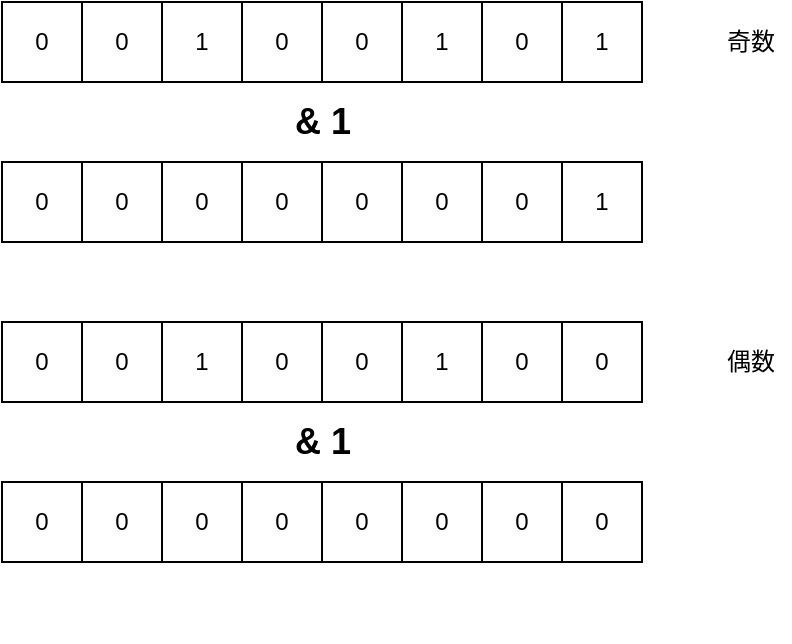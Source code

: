 <mxfile version="13.6.2" type="device" pages="4"><diagram id="SSHp6arsmqvuDWzykwaY" name="0"><mxGraphModel dx="1038" dy="616" grid="1" gridSize="10" guides="1" tooltips="1" connect="1" arrows="1" fold="1" page="1" pageScale="1" pageWidth="827" pageHeight="1169" math="0" shadow="0"><root><mxCell id="0ZJdHyAOAvfrHVGoUurZ-0"/><mxCell id="0ZJdHyAOAvfrHVGoUurZ-1" parent="0ZJdHyAOAvfrHVGoUurZ-0"/><mxCell id="0ZJdHyAOAvfrHVGoUurZ-2" value="0" style="rounded=0;whiteSpace=wrap;html=1;" vertex="1" parent="0ZJdHyAOAvfrHVGoUurZ-1"><mxGeometry x="40" y="40" width="40" height="40" as="geometry"/></mxCell><mxCell id="0ZJdHyAOAvfrHVGoUurZ-3" value="0" style="rounded=0;whiteSpace=wrap;html=1;" vertex="1" parent="0ZJdHyAOAvfrHVGoUurZ-1"><mxGeometry x="80" y="40" width="40" height="40" as="geometry"/></mxCell><mxCell id="0ZJdHyAOAvfrHVGoUurZ-4" value="1" style="rounded=0;whiteSpace=wrap;html=1;" vertex="1" parent="0ZJdHyAOAvfrHVGoUurZ-1"><mxGeometry x="120" y="40" width="40" height="40" as="geometry"/></mxCell><mxCell id="0ZJdHyAOAvfrHVGoUurZ-5" value="0" style="rounded=0;whiteSpace=wrap;html=1;" vertex="1" parent="0ZJdHyAOAvfrHVGoUurZ-1"><mxGeometry x="160" y="40" width="40" height="40" as="geometry"/></mxCell><mxCell id="0ZJdHyAOAvfrHVGoUurZ-6" value="0" style="rounded=0;whiteSpace=wrap;html=1;" vertex="1" parent="0ZJdHyAOAvfrHVGoUurZ-1"><mxGeometry x="200" y="40" width="40" height="40" as="geometry"/></mxCell><mxCell id="0ZJdHyAOAvfrHVGoUurZ-7" value="1" style="rounded=0;whiteSpace=wrap;html=1;" vertex="1" parent="0ZJdHyAOAvfrHVGoUurZ-1"><mxGeometry x="240" y="40" width="40" height="40" as="geometry"/></mxCell><mxCell id="0ZJdHyAOAvfrHVGoUurZ-8" value="0" style="rounded=0;whiteSpace=wrap;html=1;" vertex="1" parent="0ZJdHyAOAvfrHVGoUurZ-1"><mxGeometry x="280" y="40" width="40" height="40" as="geometry"/></mxCell><mxCell id="0ZJdHyAOAvfrHVGoUurZ-9" value="1" style="rounded=0;whiteSpace=wrap;html=1;" vertex="1" parent="0ZJdHyAOAvfrHVGoUurZ-1"><mxGeometry x="320" y="40" width="40" height="40" as="geometry"/></mxCell><mxCell id="0ZJdHyAOAvfrHVGoUurZ-10" value="奇数" style="text;html=1;align=center;verticalAlign=middle;resizable=0;points=[];autosize=1;" vertex="1" parent="0ZJdHyAOAvfrHVGoUurZ-1"><mxGeometry x="394" y="50" width="40" height="20" as="geometry"/></mxCell><mxCell id="0ZJdHyAOAvfrHVGoUurZ-11" value="0" style="rounded=0;whiteSpace=wrap;html=1;" vertex="1" parent="0ZJdHyAOAvfrHVGoUurZ-1"><mxGeometry x="40" y="200" width="40" height="40" as="geometry"/></mxCell><mxCell id="0ZJdHyAOAvfrHVGoUurZ-12" value="0" style="rounded=0;whiteSpace=wrap;html=1;" vertex="1" parent="0ZJdHyAOAvfrHVGoUurZ-1"><mxGeometry x="80" y="200" width="40" height="40" as="geometry"/></mxCell><mxCell id="0ZJdHyAOAvfrHVGoUurZ-13" value="1" style="rounded=0;whiteSpace=wrap;html=1;" vertex="1" parent="0ZJdHyAOAvfrHVGoUurZ-1"><mxGeometry x="120" y="200" width="40" height="40" as="geometry"/></mxCell><mxCell id="0ZJdHyAOAvfrHVGoUurZ-14" value="0" style="rounded=0;whiteSpace=wrap;html=1;" vertex="1" parent="0ZJdHyAOAvfrHVGoUurZ-1"><mxGeometry x="160" y="200" width="40" height="40" as="geometry"/></mxCell><mxCell id="0ZJdHyAOAvfrHVGoUurZ-15" value="0" style="rounded=0;whiteSpace=wrap;html=1;" vertex="1" parent="0ZJdHyAOAvfrHVGoUurZ-1"><mxGeometry x="200" y="200" width="40" height="40" as="geometry"/></mxCell><mxCell id="0ZJdHyAOAvfrHVGoUurZ-16" value="1" style="rounded=0;whiteSpace=wrap;html=1;" vertex="1" parent="0ZJdHyAOAvfrHVGoUurZ-1"><mxGeometry x="240" y="200" width="40" height="40" as="geometry"/></mxCell><mxCell id="0ZJdHyAOAvfrHVGoUurZ-17" value="0" style="rounded=0;whiteSpace=wrap;html=1;" vertex="1" parent="0ZJdHyAOAvfrHVGoUurZ-1"><mxGeometry x="280" y="200" width="40" height="40" as="geometry"/></mxCell><mxCell id="0ZJdHyAOAvfrHVGoUurZ-18" value="0" style="rounded=0;whiteSpace=wrap;html=1;" vertex="1" parent="0ZJdHyAOAvfrHVGoUurZ-1"><mxGeometry x="320" y="200" width="40" height="40" as="geometry"/></mxCell><mxCell id="0ZJdHyAOAvfrHVGoUurZ-19" value="偶数" style="text;html=1;align=center;verticalAlign=middle;resizable=0;points=[];autosize=1;" vertex="1" parent="0ZJdHyAOAvfrHVGoUurZ-1"><mxGeometry x="394" y="210" width="40" height="20" as="geometry"/></mxCell><mxCell id="4jLeF8BnXqBlWlgDhWj1-0" value="&lt;b&gt;&lt;font style=&quot;font-size: 18px&quot;&gt;&amp;amp; 1&lt;/font&gt;&lt;/b&gt;" style="text;html=1;align=center;verticalAlign=middle;resizable=0;points=[];autosize=1;" vertex="1" parent="0ZJdHyAOAvfrHVGoUurZ-1"><mxGeometry x="180" y="90" width="40" height="20" as="geometry"/></mxCell><mxCell id="4jLeF8BnXqBlWlgDhWj1-1" value="0" style="rounded=0;whiteSpace=wrap;html=1;" vertex="1" parent="0ZJdHyAOAvfrHVGoUurZ-1"><mxGeometry x="40" y="120" width="40" height="40" as="geometry"/></mxCell><mxCell id="4jLeF8BnXqBlWlgDhWj1-2" value="0" style="rounded=0;whiteSpace=wrap;html=1;" vertex="1" parent="0ZJdHyAOAvfrHVGoUurZ-1"><mxGeometry x="80" y="120" width="40" height="40" as="geometry"/></mxCell><mxCell id="4jLeF8BnXqBlWlgDhWj1-3" value="0" style="rounded=0;whiteSpace=wrap;html=1;" vertex="1" parent="0ZJdHyAOAvfrHVGoUurZ-1"><mxGeometry x="120" y="120" width="40" height="40" as="geometry"/></mxCell><mxCell id="4jLeF8BnXqBlWlgDhWj1-4" value="0" style="rounded=0;whiteSpace=wrap;html=1;" vertex="1" parent="0ZJdHyAOAvfrHVGoUurZ-1"><mxGeometry x="160" y="120" width="40" height="40" as="geometry"/></mxCell><mxCell id="4jLeF8BnXqBlWlgDhWj1-5" value="0" style="rounded=0;whiteSpace=wrap;html=1;" vertex="1" parent="0ZJdHyAOAvfrHVGoUurZ-1"><mxGeometry x="200" y="120" width="40" height="40" as="geometry"/></mxCell><mxCell id="4jLeF8BnXqBlWlgDhWj1-6" value="0" style="rounded=0;whiteSpace=wrap;html=1;" vertex="1" parent="0ZJdHyAOAvfrHVGoUurZ-1"><mxGeometry x="240" y="120" width="40" height="40" as="geometry"/></mxCell><mxCell id="4jLeF8BnXqBlWlgDhWj1-7" value="0" style="rounded=0;whiteSpace=wrap;html=1;" vertex="1" parent="0ZJdHyAOAvfrHVGoUurZ-1"><mxGeometry x="280" y="120" width="40" height="40" as="geometry"/></mxCell><mxCell id="4jLeF8BnXqBlWlgDhWj1-8" value="1" style="rounded=0;whiteSpace=wrap;html=1;" vertex="1" parent="0ZJdHyAOAvfrHVGoUurZ-1"><mxGeometry x="320" y="120" width="40" height="40" as="geometry"/></mxCell><mxCell id="4jLeF8BnXqBlWlgDhWj1-9" value="&lt;b&gt;&lt;font style=&quot;font-size: 18px&quot;&gt;&amp;amp; 1&lt;/font&gt;&lt;/b&gt;" style="text;html=1;align=center;verticalAlign=middle;resizable=0;points=[];autosize=1;" vertex="1" parent="0ZJdHyAOAvfrHVGoUurZ-1"><mxGeometry x="180" y="250" width="40" height="20" as="geometry"/></mxCell><mxCell id="4jLeF8BnXqBlWlgDhWj1-10" value="0" style="rounded=0;whiteSpace=wrap;html=1;" vertex="1" parent="0ZJdHyAOAvfrHVGoUurZ-1"><mxGeometry x="40" y="280" width="40" height="40" as="geometry"/></mxCell><mxCell id="4jLeF8BnXqBlWlgDhWj1-11" value="0" style="rounded=0;whiteSpace=wrap;html=1;" vertex="1" parent="0ZJdHyAOAvfrHVGoUurZ-1"><mxGeometry x="80" y="280" width="40" height="40" as="geometry"/></mxCell><mxCell id="4jLeF8BnXqBlWlgDhWj1-12" value="0" style="rounded=0;whiteSpace=wrap;html=1;" vertex="1" parent="0ZJdHyAOAvfrHVGoUurZ-1"><mxGeometry x="120" y="280" width="40" height="40" as="geometry"/></mxCell><mxCell id="4jLeF8BnXqBlWlgDhWj1-13" value="0" style="rounded=0;whiteSpace=wrap;html=1;" vertex="1" parent="0ZJdHyAOAvfrHVGoUurZ-1"><mxGeometry x="160" y="280" width="40" height="40" as="geometry"/></mxCell><mxCell id="4jLeF8BnXqBlWlgDhWj1-14" value="0" style="rounded=0;whiteSpace=wrap;html=1;" vertex="1" parent="0ZJdHyAOAvfrHVGoUurZ-1"><mxGeometry x="200" y="280" width="40" height="40" as="geometry"/></mxCell><mxCell id="4jLeF8BnXqBlWlgDhWj1-15" value="0" style="rounded=0;whiteSpace=wrap;html=1;" vertex="1" parent="0ZJdHyAOAvfrHVGoUurZ-1"><mxGeometry x="240" y="280" width="40" height="40" as="geometry"/></mxCell><mxCell id="4jLeF8BnXqBlWlgDhWj1-16" value="0" style="rounded=0;whiteSpace=wrap;html=1;" vertex="1" parent="0ZJdHyAOAvfrHVGoUurZ-1"><mxGeometry x="280" y="280" width="40" height="40" as="geometry"/></mxCell><mxCell id="4jLeF8BnXqBlWlgDhWj1-17" value="0" style="rounded=0;whiteSpace=wrap;html=1;" vertex="1" parent="0ZJdHyAOAvfrHVGoUurZ-1"><mxGeometry x="320" y="280" width="40" height="40" as="geometry"/></mxCell><mxCell id="4jLeF8BnXqBlWlgDhWj1-18" value="&amp;nbsp; &amp;nbsp;&amp;nbsp;" style="text;html=1;align=center;verticalAlign=middle;resizable=0;points=[];autosize=1;" vertex="1" parent="0ZJdHyAOAvfrHVGoUurZ-1"><mxGeometry x="40" y="340" width="30" height="20" as="geometry"/></mxCell></root></mxGraphModel></diagram><diagram id="PQ7YjYonznwxA41DTo-J" name="一"><mxGraphModel dx="1038" dy="616" grid="1" gridSize="10" guides="1" tooltips="1" connect="1" arrows="1" fold="1" page="1" pageScale="1" pageWidth="827" pageHeight="1169" math="0" shadow="0"><root><mxCell id="7cbPFeGIEmOWA4E0cO8X-0"/><mxCell id="7cbPFeGIEmOWA4E0cO8X-1" parent="7cbPFeGIEmOWA4E0cO8X-0"/><mxCell id="_FUZi3GtZ2f9zJ3TC_kp-0" value="0" style="rounded=0;whiteSpace=wrap;html=1;" vertex="1" parent="7cbPFeGIEmOWA4E0cO8X-1"><mxGeometry x="40" y="40" width="40" height="40" as="geometry"/></mxCell><mxCell id="_FUZi3GtZ2f9zJ3TC_kp-1" value="0" style="rounded=0;whiteSpace=wrap;html=1;" vertex="1" parent="7cbPFeGIEmOWA4E0cO8X-1"><mxGeometry x="80" y="40" width="40" height="40" as="geometry"/></mxCell><mxCell id="_FUZi3GtZ2f9zJ3TC_kp-2" value="1" style="rounded=0;whiteSpace=wrap;html=1;" vertex="1" parent="7cbPFeGIEmOWA4E0cO8X-1"><mxGeometry x="120" y="40" width="40" height="40" as="geometry"/></mxCell><mxCell id="_FUZi3GtZ2f9zJ3TC_kp-3" value="0" style="rounded=0;whiteSpace=wrap;html=1;" vertex="1" parent="7cbPFeGIEmOWA4E0cO8X-1"><mxGeometry x="160" y="40" width="40" height="40" as="geometry"/></mxCell><mxCell id="_FUZi3GtZ2f9zJ3TC_kp-4" value="0" style="rounded=0;whiteSpace=wrap;html=1;" vertex="1" parent="7cbPFeGIEmOWA4E0cO8X-1"><mxGeometry x="200" y="40" width="40" height="40" as="geometry"/></mxCell><mxCell id="_FUZi3GtZ2f9zJ3TC_kp-5" value="1" style="rounded=0;whiteSpace=wrap;html=1;" vertex="1" parent="7cbPFeGIEmOWA4E0cO8X-1"><mxGeometry x="240" y="40" width="40" height="40" as="geometry"/></mxCell><mxCell id="_FUZi3GtZ2f9zJ3TC_kp-6" value="0" style="rounded=0;whiteSpace=wrap;html=1;" vertex="1" parent="7cbPFeGIEmOWA4E0cO8X-1"><mxGeometry x="280" y="40" width="40" height="40" as="geometry"/></mxCell><mxCell id="_FUZi3GtZ2f9zJ3TC_kp-7" value="1" style="rounded=0;whiteSpace=wrap;html=1;" vertex="1" parent="7cbPFeGIEmOWA4E0cO8X-1"><mxGeometry x="320" y="40" width="40" height="40" as="geometry"/></mxCell><mxCell id="_FUZi3GtZ2f9zJ3TC_kp-8" value="X = 37" style="text;html=1;align=center;verticalAlign=middle;resizable=0;points=[];autosize=1;" vertex="1" parent="7cbPFeGIEmOWA4E0cO8X-1"><mxGeometry x="389" y="50" width="50" height="20" as="geometry"/></mxCell><mxCell id="_FUZi3GtZ2f9zJ3TC_kp-9" value="&lt;b&gt;&lt;font style=&quot;font-size: 18px&quot;&gt;&amp;lt;&amp;lt; 1&lt;/font&gt;&lt;/b&gt;" style="text;html=1;align=center;verticalAlign=middle;resizable=0;points=[];autosize=1;" vertex="1" parent="7cbPFeGIEmOWA4E0cO8X-1"><mxGeometry x="175" y="90" width="50" height="20" as="geometry"/></mxCell><mxCell id="_FUZi3GtZ2f9zJ3TC_kp-11" value="0" style="rounded=0;whiteSpace=wrap;html=1;" vertex="1" parent="7cbPFeGIEmOWA4E0cO8X-1"><mxGeometry x="40" y="120" width="40" height="40" as="geometry"/></mxCell><mxCell id="_FUZi3GtZ2f9zJ3TC_kp-12" value="1" style="rounded=0;whiteSpace=wrap;html=1;" vertex="1" parent="7cbPFeGIEmOWA4E0cO8X-1"><mxGeometry x="80" y="120" width="40" height="40" as="geometry"/></mxCell><mxCell id="_FUZi3GtZ2f9zJ3TC_kp-13" value="0" style="rounded=0;whiteSpace=wrap;html=1;" vertex="1" parent="7cbPFeGIEmOWA4E0cO8X-1"><mxGeometry x="120" y="120" width="40" height="40" as="geometry"/></mxCell><mxCell id="_FUZi3GtZ2f9zJ3TC_kp-14" value="0" style="rounded=0;whiteSpace=wrap;html=1;" vertex="1" parent="7cbPFeGIEmOWA4E0cO8X-1"><mxGeometry x="160" y="120" width="40" height="40" as="geometry"/></mxCell><mxCell id="_FUZi3GtZ2f9zJ3TC_kp-15" value="1" style="rounded=0;whiteSpace=wrap;html=1;" vertex="1" parent="7cbPFeGIEmOWA4E0cO8X-1"><mxGeometry x="200" y="120" width="40" height="40" as="geometry"/></mxCell><mxCell id="_FUZi3GtZ2f9zJ3TC_kp-16" value="0" style="rounded=0;whiteSpace=wrap;html=1;" vertex="1" parent="7cbPFeGIEmOWA4E0cO8X-1"><mxGeometry x="240" y="120" width="40" height="40" as="geometry"/></mxCell><mxCell id="_FUZi3GtZ2f9zJ3TC_kp-17" value="1" style="rounded=0;whiteSpace=wrap;html=1;" vertex="1" parent="7cbPFeGIEmOWA4E0cO8X-1"><mxGeometry x="280" y="120" width="40" height="40" as="geometry"/></mxCell><mxCell id="_FUZi3GtZ2f9zJ3TC_kp-18" value="0" style="rounded=0;whiteSpace=wrap;html=1;" vertex="1" parent="7cbPFeGIEmOWA4E0cO8X-1"><mxGeometry x="320" y="120" width="40" height="40" as="geometry"/></mxCell><mxCell id="_FUZi3GtZ2f9zJ3TC_kp-19" value="74 = 2*X" style="text;html=1;align=center;verticalAlign=middle;resizable=0;points=[];autosize=1;" vertex="1" parent="7cbPFeGIEmOWA4E0cO8X-1"><mxGeometry x="384" y="130" width="60" height="20" as="geometry"/></mxCell><mxCell id="_FUZi3GtZ2f9zJ3TC_kp-20" value="&lt;font style=&quot;font-size: 18px&quot;&gt;&lt;b&gt;| 1&lt;/b&gt; (与1或)&lt;/font&gt;" style="text;html=1;align=center;verticalAlign=middle;resizable=0;points=[];autosize=1;" vertex="1" parent="7cbPFeGIEmOWA4E0cO8X-1"><mxGeometry x="150" y="170" width="100" height="20" as="geometry"/></mxCell><mxCell id="3GX5ildULKkd_v1FXQNi-0" value="0" style="rounded=0;whiteSpace=wrap;html=1;" vertex="1" parent="7cbPFeGIEmOWA4E0cO8X-1"><mxGeometry x="40" y="200" width="40" height="40" as="geometry"/></mxCell><mxCell id="3GX5ildULKkd_v1FXQNi-1" value="1" style="rounded=0;whiteSpace=wrap;html=1;" vertex="1" parent="7cbPFeGIEmOWA4E0cO8X-1"><mxGeometry x="80" y="200" width="40" height="40" as="geometry"/></mxCell><mxCell id="3GX5ildULKkd_v1FXQNi-2" value="0" style="rounded=0;whiteSpace=wrap;html=1;" vertex="1" parent="7cbPFeGIEmOWA4E0cO8X-1"><mxGeometry x="120" y="200" width="40" height="40" as="geometry"/></mxCell><mxCell id="3GX5ildULKkd_v1FXQNi-3" value="0" style="rounded=0;whiteSpace=wrap;html=1;" vertex="1" parent="7cbPFeGIEmOWA4E0cO8X-1"><mxGeometry x="160" y="200" width="40" height="40" as="geometry"/></mxCell><mxCell id="3GX5ildULKkd_v1FXQNi-4" value="1" style="rounded=0;whiteSpace=wrap;html=1;" vertex="1" parent="7cbPFeGIEmOWA4E0cO8X-1"><mxGeometry x="200" y="200" width="40" height="40" as="geometry"/></mxCell><mxCell id="3GX5ildULKkd_v1FXQNi-5" value="0" style="rounded=0;whiteSpace=wrap;html=1;" vertex="1" parent="7cbPFeGIEmOWA4E0cO8X-1"><mxGeometry x="240" y="200" width="40" height="40" as="geometry"/></mxCell><mxCell id="3GX5ildULKkd_v1FXQNi-6" value="1" style="rounded=0;whiteSpace=wrap;html=1;" vertex="1" parent="7cbPFeGIEmOWA4E0cO8X-1"><mxGeometry x="280" y="200" width="40" height="40" as="geometry"/></mxCell><mxCell id="3GX5ildULKkd_v1FXQNi-7" value="1" style="rounded=0;whiteSpace=wrap;html=1;" vertex="1" parent="7cbPFeGIEmOWA4E0cO8X-1"><mxGeometry x="320" y="200" width="40" height="40" as="geometry"/></mxCell><mxCell id="3GX5ildULKkd_v1FXQNi-8" value="75 = 2*X + 1" style="text;html=1;align=center;verticalAlign=middle;resizable=0;points=[];autosize=1;" vertex="1" parent="7cbPFeGIEmOWA4E0cO8X-1"><mxGeometry x="384" y="210" width="80" height="20" as="geometry"/></mxCell><mxCell id="UZ0ITuhJS3467YKTlZoQ-0" value="&amp;nbsp; &amp;nbsp;&amp;nbsp;" style="text;html=1;align=center;verticalAlign=middle;resizable=0;points=[];autosize=1;" vertex="1" parent="7cbPFeGIEmOWA4E0cO8X-1"><mxGeometry x="45" y="260" width="30" height="20" as="geometry"/></mxCell></root></mxGraphModel></diagram><diagram id="Fcl3xqiXAoX5IHGbj1t_" name="二"><mxGraphModel dx="1038" dy="616" grid="1" gridSize="10" guides="1" tooltips="1" connect="1" arrows="1" fold="1" page="1" pageScale="1" pageWidth="827" pageHeight="1169" math="0" shadow="0"><root><mxCell id="0"/><mxCell id="1" parent="0"/><mxCell id="YYxS4Q1MSnSVuinXUsB0-1" value="1" style="rounded=0;whiteSpace=wrap;html=1;" vertex="1" parent="1"><mxGeometry x="40" y="40" width="40" height="40" as="geometry"/></mxCell><mxCell id="YYxS4Q1MSnSVuinXUsB0-2" value="0" style="rounded=0;whiteSpace=wrap;html=1;" vertex="1" parent="1"><mxGeometry x="80" y="40" width="40" height="40" as="geometry"/></mxCell><mxCell id="YYxS4Q1MSnSVuinXUsB0-3" value="1" style="rounded=0;whiteSpace=wrap;html=1;" vertex="1" parent="1"><mxGeometry x="120" y="40" width="40" height="40" as="geometry"/></mxCell><mxCell id="YYxS4Q1MSnSVuinXUsB0-4" value="0" style="rounded=0;whiteSpace=wrap;html=1;" vertex="1" parent="1"><mxGeometry x="160" y="40" width="40" height="40" as="geometry"/></mxCell><mxCell id="YYxS4Q1MSnSVuinXUsB0-5" value="0" style="rounded=0;whiteSpace=wrap;html=1;" vertex="1" parent="1"><mxGeometry x="200" y="40" width="40" height="40" as="geometry"/></mxCell><mxCell id="YYxS4Q1MSnSVuinXUsB0-6" value="1" style="rounded=0;whiteSpace=wrap;html=1;" vertex="1" parent="1"><mxGeometry x="240" y="40" width="40" height="40" as="geometry"/></mxCell><mxCell id="YYxS4Q1MSnSVuinXUsB0-7" value="0" style="rounded=0;whiteSpace=wrap;html=1;" vertex="1" parent="1"><mxGeometry x="280" y="40" width="40" height="40" as="geometry"/></mxCell><mxCell id="YYxS4Q1MSnSVuinXUsB0-8" value="0" style="rounded=0;whiteSpace=wrap;html=1;" vertex="1" parent="1"><mxGeometry x="320" y="40" width="40" height="40" as="geometry"/></mxCell><mxCell id="YYxS4Q1MSnSVuinXUsB0-9" value="1" style="rounded=0;whiteSpace=wrap;html=1;" vertex="1" parent="1"><mxGeometry x="40" y="120" width="40" height="40" as="geometry"/></mxCell><mxCell id="YYxS4Q1MSnSVuinXUsB0-10" value="0" style="rounded=0;whiteSpace=wrap;html=1;" vertex="1" parent="1"><mxGeometry x="80" y="120" width="40" height="40" as="geometry"/></mxCell><mxCell id="YYxS4Q1MSnSVuinXUsB0-11" value="1" style="rounded=0;whiteSpace=wrap;html=1;" vertex="1" parent="1"><mxGeometry x="120" y="120" width="40" height="40" as="geometry"/></mxCell><mxCell id="YYxS4Q1MSnSVuinXUsB0-12" value="0" style="rounded=0;whiteSpace=wrap;html=1;" vertex="1" parent="1"><mxGeometry x="160" y="120" width="40" height="40" as="geometry"/></mxCell><mxCell id="YYxS4Q1MSnSVuinXUsB0-13" value="0" style="rounded=0;whiteSpace=wrap;html=1;" vertex="1" parent="1"><mxGeometry x="200" y="120" width="40" height="40" as="geometry"/></mxCell><mxCell id="YYxS4Q1MSnSVuinXUsB0-14" value="0" style="rounded=0;whiteSpace=wrap;html=1;" vertex="1" parent="1"><mxGeometry x="240" y="120" width="40" height="40" as="geometry"/></mxCell><mxCell id="YYxS4Q1MSnSVuinXUsB0-15" value="1" style="rounded=0;whiteSpace=wrap;html=1;" vertex="1" parent="1"><mxGeometry x="280" y="120" width="40" height="40" as="geometry"/></mxCell><mxCell id="YYxS4Q1MSnSVuinXUsB0-16" value="1" style="rounded=0;whiteSpace=wrap;html=1;" vertex="1" parent="1"><mxGeometry x="320" y="120" width="40" height="40" as="geometry"/></mxCell><mxCell id="YYxS4Q1MSnSVuinXUsB0-17" value="&lt;font style=&quot;font-size: 18px&quot;&gt;&amp;amp;&lt;/font&gt;" style="text;html=1;strokeColor=none;fillColor=none;align=center;verticalAlign=middle;whiteSpace=wrap;rounded=0;" vertex="1" parent="1"><mxGeometry x="180" y="90" width="40" height="20" as="geometry"/></mxCell><mxCell id="YYxS4Q1MSnSVuinXUsB0-20" value="" style="html=1;shadow=0;dashed=0;align=center;verticalAlign=middle;shape=mxgraph.arrows2.arrow;dy=0;dx=10;notch=10;rotation=90;" vertex="1" parent="1"><mxGeometry x="183.75" y="173.75" width="30" height="12.5" as="geometry"/></mxCell><mxCell id="YYxS4Q1MSnSVuinXUsB0-21" value="1" style="rounded=0;whiteSpace=wrap;html=1;" vertex="1" parent="1"><mxGeometry x="40" y="200" width="40" height="40" as="geometry"/></mxCell><mxCell id="YYxS4Q1MSnSVuinXUsB0-22" value="0" style="rounded=0;whiteSpace=wrap;html=1;" vertex="1" parent="1"><mxGeometry x="80" y="200" width="40" height="40" as="geometry"/></mxCell><mxCell id="YYxS4Q1MSnSVuinXUsB0-23" value="1" style="rounded=0;whiteSpace=wrap;html=1;" vertex="1" parent="1"><mxGeometry x="120" y="200" width="40" height="40" as="geometry"/></mxCell><mxCell id="YYxS4Q1MSnSVuinXUsB0-24" value="0" style="rounded=0;whiteSpace=wrap;html=1;" vertex="1" parent="1"><mxGeometry x="160" y="200" width="40" height="40" as="geometry"/></mxCell><mxCell id="YYxS4Q1MSnSVuinXUsB0-25" value="0" style="rounded=0;whiteSpace=wrap;html=1;" vertex="1" parent="1"><mxGeometry x="200" y="200" width="40" height="40" as="geometry"/></mxCell><mxCell id="YYxS4Q1MSnSVuinXUsB0-26" value="0" style="rounded=0;whiteSpace=wrap;html=1;" vertex="1" parent="1"><mxGeometry x="240" y="200" width="40" height="40" as="geometry"/></mxCell><mxCell id="YYxS4Q1MSnSVuinXUsB0-27" value="0" style="rounded=0;whiteSpace=wrap;html=1;" vertex="1" parent="1"><mxGeometry x="280" y="200" width="40" height="40" as="geometry"/></mxCell><mxCell id="YYxS4Q1MSnSVuinXUsB0-28" value="0" style="rounded=0;whiteSpace=wrap;html=1;" vertex="1" parent="1"><mxGeometry x="320" y="200" width="40" height="40" as="geometry"/></mxCell><mxCell id="YYxS4Q1MSnSVuinXUsB0-30" value="Data" style="text;html=1;align=center;verticalAlign=middle;resizable=0;points=[];autosize=1;" vertex="1" parent="1"><mxGeometry x="380" y="50" width="40" height="20" as="geometry"/></mxCell><mxCell id="YYxS4Q1MSnSVuinXUsB0-31" value="Data -1" style="text;html=1;align=center;verticalAlign=middle;resizable=0;points=[];autosize=1;" vertex="1" parent="1"><mxGeometry x="380" y="130" width="50" height="20" as="geometry"/></mxCell><mxCell id="YYxS4Q1MSnSVuinXUsB0-32" value="Data &amp;amp; (Data - 1)" style="text;html=1;align=center;verticalAlign=middle;resizable=0;points=[];autosize=1;" vertex="1" parent="1"><mxGeometry x="359" y="210" width="110" height="20" as="geometry"/></mxCell><mxCell id="YYxS4Q1MSnSVuinXUsB0-33" value="" style="rounded=0;whiteSpace=wrap;html=1;fillColor=none;" vertex="1" parent="1"><mxGeometry x="30" y="30" width="440" height="250" as="geometry"/></mxCell><mxCell id="YYxS4Q1MSnSVuinXUsB0-34" value="第一轮" style="text;html=1;align=center;verticalAlign=middle;resizable=0;points=[];autosize=1;" vertex="1" parent="1"><mxGeometry x="178.75" y="250" width="50" height="20" as="geometry"/></mxCell><mxCell id="YYxS4Q1MSnSVuinXUsB0-35" value="1" style="rounded=0;whiteSpace=wrap;html=1;" vertex="1" parent="1"><mxGeometry x="39" y="320" width="40" height="40" as="geometry"/></mxCell><mxCell id="YYxS4Q1MSnSVuinXUsB0-36" value="0" style="rounded=0;whiteSpace=wrap;html=1;" vertex="1" parent="1"><mxGeometry x="79" y="320" width="40" height="40" as="geometry"/></mxCell><mxCell id="YYxS4Q1MSnSVuinXUsB0-37" value="1" style="rounded=0;whiteSpace=wrap;html=1;" vertex="1" parent="1"><mxGeometry x="119" y="320" width="40" height="40" as="geometry"/></mxCell><mxCell id="YYxS4Q1MSnSVuinXUsB0-38" value="0" style="rounded=0;whiteSpace=wrap;html=1;" vertex="1" parent="1"><mxGeometry x="159" y="320" width="40" height="40" as="geometry"/></mxCell><mxCell id="YYxS4Q1MSnSVuinXUsB0-39" value="0" style="rounded=0;whiteSpace=wrap;html=1;" vertex="1" parent="1"><mxGeometry x="199" y="320" width="40" height="40" as="geometry"/></mxCell><mxCell id="YYxS4Q1MSnSVuinXUsB0-40" value="0" style="rounded=0;whiteSpace=wrap;html=1;" vertex="1" parent="1"><mxGeometry x="239" y="320" width="40" height="40" as="geometry"/></mxCell><mxCell id="YYxS4Q1MSnSVuinXUsB0-41" value="0" style="rounded=0;whiteSpace=wrap;html=1;" vertex="1" parent="1"><mxGeometry x="279" y="320" width="40" height="40" as="geometry"/></mxCell><mxCell id="YYxS4Q1MSnSVuinXUsB0-42" value="0" style="rounded=0;whiteSpace=wrap;html=1;" vertex="1" parent="1"><mxGeometry x="319" y="320" width="40" height="40" as="geometry"/></mxCell><mxCell id="YYxS4Q1MSnSVuinXUsB0-43" value="1" style="rounded=0;whiteSpace=wrap;html=1;" vertex="1" parent="1"><mxGeometry x="39" y="400" width="40" height="40" as="geometry"/></mxCell><mxCell id="YYxS4Q1MSnSVuinXUsB0-44" value="0" style="rounded=0;whiteSpace=wrap;html=1;" vertex="1" parent="1"><mxGeometry x="79" y="400" width="40" height="40" as="geometry"/></mxCell><mxCell id="YYxS4Q1MSnSVuinXUsB0-45" value="0" style="rounded=0;whiteSpace=wrap;html=1;" vertex="1" parent="1"><mxGeometry x="119" y="400" width="40" height="40" as="geometry"/></mxCell><mxCell id="YYxS4Q1MSnSVuinXUsB0-46" value="1" style="rounded=0;whiteSpace=wrap;html=1;" vertex="1" parent="1"><mxGeometry x="159" y="400" width="40" height="40" as="geometry"/></mxCell><mxCell id="YYxS4Q1MSnSVuinXUsB0-47" value="1" style="rounded=0;whiteSpace=wrap;html=1;" vertex="1" parent="1"><mxGeometry x="199" y="400" width="40" height="40" as="geometry"/></mxCell><mxCell id="YYxS4Q1MSnSVuinXUsB0-48" value="1" style="rounded=0;whiteSpace=wrap;html=1;" vertex="1" parent="1"><mxGeometry x="239" y="400" width="40" height="40" as="geometry"/></mxCell><mxCell id="YYxS4Q1MSnSVuinXUsB0-49" value="1" style="rounded=0;whiteSpace=wrap;html=1;" vertex="1" parent="1"><mxGeometry x="279" y="400" width="40" height="40" as="geometry"/></mxCell><mxCell id="YYxS4Q1MSnSVuinXUsB0-50" value="1" style="rounded=0;whiteSpace=wrap;html=1;" vertex="1" parent="1"><mxGeometry x="319" y="400" width="40" height="40" as="geometry"/></mxCell><mxCell id="YYxS4Q1MSnSVuinXUsB0-51" value="&lt;font style=&quot;font-size: 18px&quot;&gt;&amp;amp;&lt;/font&gt;" style="text;html=1;strokeColor=none;fillColor=none;align=center;verticalAlign=middle;whiteSpace=wrap;rounded=0;" vertex="1" parent="1"><mxGeometry x="179" y="370" width="40" height="20" as="geometry"/></mxCell><mxCell id="YYxS4Q1MSnSVuinXUsB0-52" value="" style="html=1;shadow=0;dashed=0;align=center;verticalAlign=middle;shape=mxgraph.arrows2.arrow;dy=0;dx=10;notch=10;rotation=90;" vertex="1" parent="1"><mxGeometry x="182.75" y="453.75" width="30" height="12.5" as="geometry"/></mxCell><mxCell id="YYxS4Q1MSnSVuinXUsB0-53" value="1" style="rounded=0;whiteSpace=wrap;html=1;" vertex="1" parent="1"><mxGeometry x="39" y="480" width="40" height="40" as="geometry"/></mxCell><mxCell id="YYxS4Q1MSnSVuinXUsB0-54" value="0" style="rounded=0;whiteSpace=wrap;html=1;" vertex="1" parent="1"><mxGeometry x="79" y="480" width="40" height="40" as="geometry"/></mxCell><mxCell id="YYxS4Q1MSnSVuinXUsB0-55" value="0" style="rounded=0;whiteSpace=wrap;html=1;" vertex="1" parent="1"><mxGeometry x="119" y="480" width="40" height="40" as="geometry"/></mxCell><mxCell id="YYxS4Q1MSnSVuinXUsB0-56" value="0" style="rounded=0;whiteSpace=wrap;html=1;" vertex="1" parent="1"><mxGeometry x="159" y="480" width="40" height="40" as="geometry"/></mxCell><mxCell id="YYxS4Q1MSnSVuinXUsB0-57" value="0" style="rounded=0;whiteSpace=wrap;html=1;" vertex="1" parent="1"><mxGeometry x="199" y="480" width="40" height="40" as="geometry"/></mxCell><mxCell id="YYxS4Q1MSnSVuinXUsB0-58" value="0" style="rounded=0;whiteSpace=wrap;html=1;" vertex="1" parent="1"><mxGeometry x="239" y="480" width="40" height="40" as="geometry"/></mxCell><mxCell id="YYxS4Q1MSnSVuinXUsB0-59" value="0" style="rounded=0;whiteSpace=wrap;html=1;" vertex="1" parent="1"><mxGeometry x="279" y="480" width="40" height="40" as="geometry"/></mxCell><mxCell id="YYxS4Q1MSnSVuinXUsB0-60" value="0" style="rounded=0;whiteSpace=wrap;html=1;" vertex="1" parent="1"><mxGeometry x="319" y="480" width="40" height="40" as="geometry"/></mxCell><mxCell id="YYxS4Q1MSnSVuinXUsB0-61" value="Data" style="text;html=1;align=center;verticalAlign=middle;resizable=0;points=[];autosize=1;" vertex="1" parent="1"><mxGeometry x="379" y="330" width="40" height="20" as="geometry"/></mxCell><mxCell id="YYxS4Q1MSnSVuinXUsB0-62" value="Data -1" style="text;html=1;align=center;verticalAlign=middle;resizable=0;points=[];autosize=1;" vertex="1" parent="1"><mxGeometry x="379" y="410" width="50" height="20" as="geometry"/></mxCell><mxCell id="YYxS4Q1MSnSVuinXUsB0-63" value="Data &amp;amp; (Data - 1)" style="text;html=1;align=center;verticalAlign=middle;resizable=0;points=[];autosize=1;" vertex="1" parent="1"><mxGeometry x="358" y="490" width="110" height="20" as="geometry"/></mxCell><mxCell id="YYxS4Q1MSnSVuinXUsB0-65" value="第二轮" style="text;html=1;align=center;verticalAlign=middle;resizable=0;points=[];autosize=1;" vertex="1" parent="1"><mxGeometry x="177.75" y="530" width="50" height="20" as="geometry"/></mxCell><mxCell id="YYxS4Q1MSnSVuinXUsB0-66" value="1" style="rounded=0;whiteSpace=wrap;html=1;" vertex="1" parent="1"><mxGeometry x="40" y="600" width="40" height="40" as="geometry"/></mxCell><mxCell id="YYxS4Q1MSnSVuinXUsB0-67" value="0" style="rounded=0;whiteSpace=wrap;html=1;" vertex="1" parent="1"><mxGeometry x="80" y="600" width="40" height="40" as="geometry"/></mxCell><mxCell id="YYxS4Q1MSnSVuinXUsB0-68" value="1" style="rounded=0;whiteSpace=wrap;html=1;" vertex="1" parent="1"><mxGeometry x="120" y="600" width="40" height="40" as="geometry"/></mxCell><mxCell id="YYxS4Q1MSnSVuinXUsB0-69" value="0" style="rounded=0;whiteSpace=wrap;html=1;" vertex="1" parent="1"><mxGeometry x="160" y="600" width="40" height="40" as="geometry"/></mxCell><mxCell id="YYxS4Q1MSnSVuinXUsB0-70" value="0" style="rounded=0;whiteSpace=wrap;html=1;" vertex="1" parent="1"><mxGeometry x="200" y="600" width="40" height="40" as="geometry"/></mxCell><mxCell id="YYxS4Q1MSnSVuinXUsB0-71" value="0" style="rounded=0;whiteSpace=wrap;html=1;" vertex="1" parent="1"><mxGeometry x="240" y="600" width="40" height="40" as="geometry"/></mxCell><mxCell id="YYxS4Q1MSnSVuinXUsB0-72" value="0" style="rounded=0;whiteSpace=wrap;html=1;" vertex="1" parent="1"><mxGeometry x="280" y="600" width="40" height="40" as="geometry"/></mxCell><mxCell id="YYxS4Q1MSnSVuinXUsB0-73" value="0" style="rounded=0;whiteSpace=wrap;html=1;" vertex="1" parent="1"><mxGeometry x="320" y="600" width="40" height="40" as="geometry"/></mxCell><mxCell id="YYxS4Q1MSnSVuinXUsB0-74" value="0" style="rounded=0;whiteSpace=wrap;html=1;" vertex="1" parent="1"><mxGeometry x="40" y="680" width="40" height="40" as="geometry"/></mxCell><mxCell id="YYxS4Q1MSnSVuinXUsB0-75" value="1" style="rounded=0;whiteSpace=wrap;html=1;" vertex="1" parent="1"><mxGeometry x="80" y="680" width="40" height="40" as="geometry"/></mxCell><mxCell id="YYxS4Q1MSnSVuinXUsB0-76" value="1" style="rounded=0;whiteSpace=wrap;html=1;" vertex="1" parent="1"><mxGeometry x="120" y="680" width="40" height="40" as="geometry"/></mxCell><mxCell id="YYxS4Q1MSnSVuinXUsB0-77" value="1" style="rounded=0;whiteSpace=wrap;html=1;" vertex="1" parent="1"><mxGeometry x="160" y="680" width="40" height="40" as="geometry"/></mxCell><mxCell id="YYxS4Q1MSnSVuinXUsB0-78" value="1" style="rounded=0;whiteSpace=wrap;html=1;" vertex="1" parent="1"><mxGeometry x="200" y="680" width="40" height="40" as="geometry"/></mxCell><mxCell id="YYxS4Q1MSnSVuinXUsB0-79" value="1" style="rounded=0;whiteSpace=wrap;html=1;" vertex="1" parent="1"><mxGeometry x="240" y="680" width="40" height="40" as="geometry"/></mxCell><mxCell id="YYxS4Q1MSnSVuinXUsB0-80" value="1" style="rounded=0;whiteSpace=wrap;html=1;" vertex="1" parent="1"><mxGeometry x="280" y="680" width="40" height="40" as="geometry"/></mxCell><mxCell id="YYxS4Q1MSnSVuinXUsB0-81" value="1" style="rounded=0;whiteSpace=wrap;html=1;" vertex="1" parent="1"><mxGeometry x="320" y="680" width="40" height="40" as="geometry"/></mxCell><mxCell id="YYxS4Q1MSnSVuinXUsB0-82" value="&lt;font style=&quot;font-size: 18px&quot;&gt;&amp;amp;&lt;/font&gt;" style="text;html=1;strokeColor=none;fillColor=none;align=center;verticalAlign=middle;whiteSpace=wrap;rounded=0;" vertex="1" parent="1"><mxGeometry x="180" y="650" width="40" height="20" as="geometry"/></mxCell><mxCell id="YYxS4Q1MSnSVuinXUsB0-83" value="" style="html=1;shadow=0;dashed=0;align=center;verticalAlign=middle;shape=mxgraph.arrows2.arrow;dy=0;dx=10;notch=10;rotation=90;" vertex="1" parent="1"><mxGeometry x="183.75" y="733.75" width="30" height="12.5" as="geometry"/></mxCell><mxCell id="YYxS4Q1MSnSVuinXUsB0-84" value="0" style="rounded=0;whiteSpace=wrap;html=1;" vertex="1" parent="1"><mxGeometry x="40" y="760" width="40" height="40" as="geometry"/></mxCell><mxCell id="YYxS4Q1MSnSVuinXUsB0-85" value="0" style="rounded=0;whiteSpace=wrap;html=1;" vertex="1" parent="1"><mxGeometry x="80" y="760" width="40" height="40" as="geometry"/></mxCell><mxCell id="YYxS4Q1MSnSVuinXUsB0-86" value="0" style="rounded=0;whiteSpace=wrap;html=1;" vertex="1" parent="1"><mxGeometry x="120" y="760" width="40" height="40" as="geometry"/></mxCell><mxCell id="YYxS4Q1MSnSVuinXUsB0-87" value="0" style="rounded=0;whiteSpace=wrap;html=1;" vertex="1" parent="1"><mxGeometry x="160" y="760" width="40" height="40" as="geometry"/></mxCell><mxCell id="YYxS4Q1MSnSVuinXUsB0-88" value="0" style="rounded=0;whiteSpace=wrap;html=1;" vertex="1" parent="1"><mxGeometry x="200" y="760" width="40" height="40" as="geometry"/></mxCell><mxCell id="YYxS4Q1MSnSVuinXUsB0-89" value="0" style="rounded=0;whiteSpace=wrap;html=1;" vertex="1" parent="1"><mxGeometry x="240" y="760" width="40" height="40" as="geometry"/></mxCell><mxCell id="YYxS4Q1MSnSVuinXUsB0-90" value="0" style="rounded=0;whiteSpace=wrap;html=1;" vertex="1" parent="1"><mxGeometry x="280" y="760" width="40" height="40" as="geometry"/></mxCell><mxCell id="YYxS4Q1MSnSVuinXUsB0-91" value="0" style="rounded=0;whiteSpace=wrap;html=1;" vertex="1" parent="1"><mxGeometry x="320" y="760" width="40" height="40" as="geometry"/></mxCell><mxCell id="YYxS4Q1MSnSVuinXUsB0-92" value="Data" style="text;html=1;align=center;verticalAlign=middle;resizable=0;points=[];autosize=1;" vertex="1" parent="1"><mxGeometry x="380" y="610" width="40" height="20" as="geometry"/></mxCell><mxCell id="YYxS4Q1MSnSVuinXUsB0-93" value="Data -1" style="text;html=1;align=center;verticalAlign=middle;resizable=0;points=[];autosize=1;" vertex="1" parent="1"><mxGeometry x="380" y="690" width="50" height="20" as="geometry"/></mxCell><mxCell id="YYxS4Q1MSnSVuinXUsB0-94" value="Data &amp;amp; (Data - 1)" style="text;html=1;align=center;verticalAlign=middle;resizable=0;points=[];autosize=1;" vertex="1" parent="1"><mxGeometry x="359" y="770" width="110" height="20" as="geometry"/></mxCell><mxCell id="YYxS4Q1MSnSVuinXUsB0-96" value="第三轮" style="text;html=1;align=center;verticalAlign=middle;resizable=0;points=[];autosize=1;" vertex="1" parent="1"><mxGeometry x="178.75" y="810" width="50" height="20" as="geometry"/></mxCell><mxCell id="YYxS4Q1MSnSVuinXUsB0-97" value="" style="rounded=0;whiteSpace=wrap;html=1;fillColor=none;" vertex="1" parent="1"><mxGeometry x="30" y="310" width="440" height="250" as="geometry"/></mxCell><mxCell id="YYxS4Q1MSnSVuinXUsB0-98" value="" style="rounded=0;whiteSpace=wrap;html=1;fillColor=none;" vertex="1" parent="1"><mxGeometry x="30" y="590" width="440" height="250" as="geometry"/></mxCell><mxCell id="PhV9B0_JKH5Xko97lZ5B-1" value="&amp;nbsp; &amp;nbsp;&amp;nbsp;" style="text;html=1;align=center;verticalAlign=middle;resizable=0;points=[];autosize=1;" vertex="1" parent="1"><mxGeometry x="39" y="860" width="30" height="20" as="geometry"/></mxCell></root></mxGraphModel></diagram><diagram id="e8mwdNaZgCknqW_aiBhd" name="三"><mxGraphModel dx="1038" dy="616" grid="1" gridSize="10" guides="1" tooltips="1" connect="1" arrows="1" fold="1" page="1" pageScale="1" pageWidth="827" pageHeight="1169" math="0" shadow="0"><root><mxCell id="1yIDOyY83-hW7rMVwaj1-0"/><mxCell id="1yIDOyY83-hW7rMVwaj1-1" parent="1yIDOyY83-hW7rMVwaj1-0"/><mxCell id="g7eWfpsci6p5qugWwolc-0" value="1" style="rounded=0;whiteSpace=wrap;html=1;" vertex="1" parent="1yIDOyY83-hW7rMVwaj1-1"><mxGeometry x="40" y="40" width="40" height="40" as="geometry"/></mxCell><mxCell id="g7eWfpsci6p5qugWwolc-1" value="0" style="rounded=0;whiteSpace=wrap;html=1;" vertex="1" parent="1yIDOyY83-hW7rMVwaj1-1"><mxGeometry x="80" y="40" width="40" height="40" as="geometry"/></mxCell><mxCell id="g7eWfpsci6p5qugWwolc-2" value="1" style="rounded=0;whiteSpace=wrap;html=1;" vertex="1" parent="1yIDOyY83-hW7rMVwaj1-1"><mxGeometry x="120" y="40" width="40" height="40" as="geometry"/></mxCell><mxCell id="g7eWfpsci6p5qugWwolc-3" value="0" style="rounded=0;whiteSpace=wrap;html=1;" vertex="1" parent="1yIDOyY83-hW7rMVwaj1-1"><mxGeometry x="160" y="40" width="40" height="40" as="geometry"/></mxCell><mxCell id="g7eWfpsci6p5qugWwolc-4" value="0" style="rounded=0;whiteSpace=wrap;html=1;" vertex="1" parent="1yIDOyY83-hW7rMVwaj1-1"><mxGeometry x="200" y="40" width="40" height="40" as="geometry"/></mxCell><mxCell id="g7eWfpsci6p5qugWwolc-5" value="1" style="rounded=0;whiteSpace=wrap;html=1;" vertex="1" parent="1yIDOyY83-hW7rMVwaj1-1"><mxGeometry x="240" y="40" width="40" height="40" as="geometry"/></mxCell><mxCell id="g7eWfpsci6p5qugWwolc-6" value="0" style="rounded=0;whiteSpace=wrap;html=1;" vertex="1" parent="1yIDOyY83-hW7rMVwaj1-1"><mxGeometry x="280" y="40" width="40" height="40" as="geometry"/></mxCell><mxCell id="g7eWfpsci6p5qugWwolc-7" value="0" style="rounded=0;whiteSpace=wrap;html=1;" vertex="1" parent="1yIDOyY83-hW7rMVwaj1-1"><mxGeometry x="320" y="40" width="40" height="40" as="geometry"/></mxCell><mxCell id="g7eWfpsci6p5qugWwolc-8" value="0" style="rounded=0;whiteSpace=wrap;html=1;" vertex="1" parent="1yIDOyY83-hW7rMVwaj1-1"><mxGeometry x="40" y="120" width="40" height="40" as="geometry"/></mxCell><mxCell id="g7eWfpsci6p5qugWwolc-9" value="1" style="rounded=0;whiteSpace=wrap;html=1;" vertex="1" parent="1yIDOyY83-hW7rMVwaj1-1"><mxGeometry x="80" y="120" width="40" height="40" as="geometry"/></mxCell><mxCell id="g7eWfpsci6p5qugWwolc-10" value="0" style="rounded=0;whiteSpace=wrap;html=1;" vertex="1" parent="1yIDOyY83-hW7rMVwaj1-1"><mxGeometry x="120" y="120" width="40" height="40" as="geometry"/></mxCell><mxCell id="g7eWfpsci6p5qugWwolc-11" value="1" style="rounded=0;whiteSpace=wrap;html=1;" vertex="1" parent="1yIDOyY83-hW7rMVwaj1-1"><mxGeometry x="160" y="120" width="40" height="40" as="geometry"/></mxCell><mxCell id="g7eWfpsci6p5qugWwolc-12" value="1" style="rounded=0;whiteSpace=wrap;html=1;" vertex="1" parent="1yIDOyY83-hW7rMVwaj1-1"><mxGeometry x="200" y="120" width="40" height="40" as="geometry"/></mxCell><mxCell id="g7eWfpsci6p5qugWwolc-13" value="0" style="rounded=0;whiteSpace=wrap;html=1;" vertex="1" parent="1yIDOyY83-hW7rMVwaj1-1"><mxGeometry x="240" y="120" width="40" height="40" as="geometry"/></mxCell><mxCell id="g7eWfpsci6p5qugWwolc-14" value="1" style="rounded=0;whiteSpace=wrap;html=1;" vertex="1" parent="1yIDOyY83-hW7rMVwaj1-1"><mxGeometry x="280" y="120" width="40" height="40" as="geometry"/></mxCell><mxCell id="g7eWfpsci6p5qugWwolc-15" value="1" style="rounded=0;whiteSpace=wrap;html=1;" vertex="1" parent="1yIDOyY83-hW7rMVwaj1-1"><mxGeometry x="320" y="120" width="40" height="40" as="geometry"/></mxCell><mxCell id="g7eWfpsci6p5qugWwolc-16" value="&lt;font style=&quot;font-size: 18px&quot;&gt;!&lt;/font&gt;" style="text;html=1;strokeColor=none;fillColor=none;align=center;verticalAlign=middle;whiteSpace=wrap;rounded=0;" vertex="1" parent="1yIDOyY83-hW7rMVwaj1-1"><mxGeometry x="180" y="90" width="40" height="20" as="geometry"/></mxCell><mxCell id="g7eWfpsci6p5qugWwolc-17" value="" style="html=1;shadow=0;dashed=0;align=center;verticalAlign=middle;shape=mxgraph.arrows2.arrow;dy=0;dx=10;notch=10;rotation=90;" vertex="1" parent="1yIDOyY83-hW7rMVwaj1-1"><mxGeometry x="185" y="335" width="30" height="12.5" as="geometry"/></mxCell><mxCell id="g7eWfpsci6p5qugWwolc-18" value="0" style="rounded=0;whiteSpace=wrap;html=1;" vertex="1" parent="1yIDOyY83-hW7rMVwaj1-1"><mxGeometry x="40" y="200" width="40" height="40" as="geometry"/></mxCell><mxCell id="g7eWfpsci6p5qugWwolc-19" value="1" style="rounded=0;whiteSpace=wrap;html=1;" vertex="1" parent="1yIDOyY83-hW7rMVwaj1-1"><mxGeometry x="80" y="200" width="40" height="40" as="geometry"/></mxCell><mxCell id="g7eWfpsci6p5qugWwolc-20" value="0" style="rounded=0;whiteSpace=wrap;html=1;" vertex="1" parent="1yIDOyY83-hW7rMVwaj1-1"><mxGeometry x="120" y="200" width="40" height="40" as="geometry"/></mxCell><mxCell id="g7eWfpsci6p5qugWwolc-21" value="1" style="rounded=0;whiteSpace=wrap;html=1;" vertex="1" parent="1yIDOyY83-hW7rMVwaj1-1"><mxGeometry x="160" y="200" width="40" height="40" as="geometry"/></mxCell><mxCell id="g7eWfpsci6p5qugWwolc-22" value="1" style="rounded=0;whiteSpace=wrap;html=1;" vertex="1" parent="1yIDOyY83-hW7rMVwaj1-1"><mxGeometry x="200" y="200" width="40" height="40" as="geometry"/></mxCell><mxCell id="g7eWfpsci6p5qugWwolc-23" value="1" style="rounded=0;whiteSpace=wrap;html=1;" vertex="1" parent="1yIDOyY83-hW7rMVwaj1-1"><mxGeometry x="240" y="200" width="40" height="40" as="geometry"/></mxCell><mxCell id="g7eWfpsci6p5qugWwolc-24" value="0" style="rounded=0;whiteSpace=wrap;html=1;" vertex="1" parent="1yIDOyY83-hW7rMVwaj1-1"><mxGeometry x="280" y="200" width="40" height="40" as="geometry"/></mxCell><mxCell id="g7eWfpsci6p5qugWwolc-25" value="0" style="rounded=0;whiteSpace=wrap;html=1;" vertex="1" parent="1yIDOyY83-hW7rMVwaj1-1"><mxGeometry x="320" y="200" width="40" height="40" as="geometry"/></mxCell><mxCell id="g7eWfpsci6p5qugWwolc-26" value="Data" style="text;html=1;align=center;verticalAlign=middle;resizable=0;points=[];autosize=1;" vertex="1" parent="1yIDOyY83-hW7rMVwaj1-1"><mxGeometry x="380" y="50" width="40" height="20" as="geometry"/></mxCell><mxCell id="g7eWfpsci6p5qugWwolc-27" value="~Data" style="text;html=1;align=center;verticalAlign=middle;resizable=0;points=[];autosize=1;" vertex="1" parent="1yIDOyY83-hW7rMVwaj1-1"><mxGeometry x="379" y="130" width="50" height="20" as="geometry"/></mxCell><mxCell id="g7eWfpsci6p5qugWwolc-28" value="~Data + 1" style="text;html=1;align=center;verticalAlign=middle;resizable=0;points=[];autosize=1;" vertex="1" parent="1yIDOyY83-hW7rMVwaj1-1"><mxGeometry x="379" y="210" width="70" height="20" as="geometry"/></mxCell><mxCell id="g7eWfpsci6p5qugWwolc-31" value="&lt;font style=&quot;font-size: 18px&quot;&gt;+ 1&lt;/font&gt;" style="text;html=1;strokeColor=none;fillColor=none;align=center;verticalAlign=middle;whiteSpace=wrap;rounded=0;" vertex="1" parent="1yIDOyY83-hW7rMVwaj1-1"><mxGeometry x="180" y="170" width="40" height="20" as="geometry"/></mxCell><mxCell id="AXpKQyq78H5oTaim-ybW-0" value="1" style="rounded=0;whiteSpace=wrap;html=1;" vertex="1" parent="1yIDOyY83-hW7rMVwaj1-1"><mxGeometry x="40" y="280" width="40" height="40" as="geometry"/></mxCell><mxCell id="AXpKQyq78H5oTaim-ybW-1" value="0" style="rounded=0;whiteSpace=wrap;html=1;" vertex="1" parent="1yIDOyY83-hW7rMVwaj1-1"><mxGeometry x="80" y="280" width="40" height="40" as="geometry"/></mxCell><mxCell id="AXpKQyq78H5oTaim-ybW-2" value="1" style="rounded=0;whiteSpace=wrap;html=1;" vertex="1" parent="1yIDOyY83-hW7rMVwaj1-1"><mxGeometry x="120" y="280" width="40" height="40" as="geometry"/></mxCell><mxCell id="AXpKQyq78H5oTaim-ybW-3" value="0" style="rounded=0;whiteSpace=wrap;html=1;" vertex="1" parent="1yIDOyY83-hW7rMVwaj1-1"><mxGeometry x="160" y="280" width="40" height="40" as="geometry"/></mxCell><mxCell id="AXpKQyq78H5oTaim-ybW-4" value="0" style="rounded=0;whiteSpace=wrap;html=1;" vertex="1" parent="1yIDOyY83-hW7rMVwaj1-1"><mxGeometry x="200" y="280" width="40" height="40" as="geometry"/></mxCell><mxCell id="AXpKQyq78H5oTaim-ybW-5" value="1" style="rounded=0;whiteSpace=wrap;html=1;" vertex="1" parent="1yIDOyY83-hW7rMVwaj1-1"><mxGeometry x="240" y="280" width="40" height="40" as="geometry"/></mxCell><mxCell id="AXpKQyq78H5oTaim-ybW-6" value="0" style="rounded=0;whiteSpace=wrap;html=1;" vertex="1" parent="1yIDOyY83-hW7rMVwaj1-1"><mxGeometry x="280" y="280" width="40" height="40" as="geometry"/></mxCell><mxCell id="AXpKQyq78H5oTaim-ybW-7" value="0" style="rounded=0;whiteSpace=wrap;html=1;" vertex="1" parent="1yIDOyY83-hW7rMVwaj1-1"><mxGeometry x="320" y="280" width="40" height="40" as="geometry"/></mxCell><mxCell id="AXpKQyq78H5oTaim-ybW-8" value="Data &amp;amp; (~Data + 1)" style="text;html=1;align=center;verticalAlign=middle;resizable=0;points=[];autosize=1;" vertex="1" parent="1yIDOyY83-hW7rMVwaj1-1"><mxGeometry x="365" y="370" width="120" height="20" as="geometry"/></mxCell><mxCell id="AXpKQyq78H5oTaim-ybW-9" value="&lt;font style=&quot;font-size: 18px&quot;&gt;&amp;amp;&lt;/font&gt;" style="text;html=1;strokeColor=none;fillColor=none;align=center;verticalAlign=middle;whiteSpace=wrap;rounded=0;" vertex="1" parent="1yIDOyY83-hW7rMVwaj1-1"><mxGeometry x="180" y="250" width="40" height="20" as="geometry"/></mxCell><mxCell id="AXpKQyq78H5oTaim-ybW-10" value="Data" style="text;html=1;align=center;verticalAlign=middle;resizable=0;points=[];autosize=1;" vertex="1" parent="1yIDOyY83-hW7rMVwaj1-1"><mxGeometry x="380" y="290" width="40" height="20" as="geometry"/></mxCell><mxCell id="AXpKQyq78H5oTaim-ybW-11" value="0" style="rounded=0;whiteSpace=wrap;html=1;" vertex="1" parent="1yIDOyY83-hW7rMVwaj1-1"><mxGeometry x="40" y="360" width="40" height="40" as="geometry"/></mxCell><mxCell id="AXpKQyq78H5oTaim-ybW-12" value="0" style="rounded=0;whiteSpace=wrap;html=1;" vertex="1" parent="1yIDOyY83-hW7rMVwaj1-1"><mxGeometry x="80" y="360" width="40" height="40" as="geometry"/></mxCell><mxCell id="AXpKQyq78H5oTaim-ybW-13" value="0" style="rounded=0;whiteSpace=wrap;html=1;" vertex="1" parent="1yIDOyY83-hW7rMVwaj1-1"><mxGeometry x="120" y="360" width="40" height="40" as="geometry"/></mxCell><mxCell id="AXpKQyq78H5oTaim-ybW-14" value="0" style="rounded=0;whiteSpace=wrap;html=1;" vertex="1" parent="1yIDOyY83-hW7rMVwaj1-1"><mxGeometry x="160" y="360" width="40" height="40" as="geometry"/></mxCell><mxCell id="AXpKQyq78H5oTaim-ybW-15" value="0" style="rounded=0;whiteSpace=wrap;html=1;" vertex="1" parent="1yIDOyY83-hW7rMVwaj1-1"><mxGeometry x="200" y="360" width="40" height="40" as="geometry"/></mxCell><mxCell id="AXpKQyq78H5oTaim-ybW-16" value="1" style="rounded=0;whiteSpace=wrap;html=1;" vertex="1" parent="1yIDOyY83-hW7rMVwaj1-1"><mxGeometry x="240" y="360" width="40" height="40" as="geometry"/></mxCell><mxCell id="AXpKQyq78H5oTaim-ybW-17" value="0" style="rounded=0;whiteSpace=wrap;html=1;" vertex="1" parent="1yIDOyY83-hW7rMVwaj1-1"><mxGeometry x="280" y="360" width="40" height="40" as="geometry"/></mxCell><mxCell id="AXpKQyq78H5oTaim-ybW-18" value="0" style="rounded=0;whiteSpace=wrap;html=1;" vertex="1" parent="1yIDOyY83-hW7rMVwaj1-1"><mxGeometry x="320" y="360" width="40" height="40" as="geometry"/></mxCell><mxCell id="9hVoYmcfbxPPbJAb1pHF-0" value="&amp;nbsp; &amp;nbsp;&amp;nbsp;" style="text;html=1;align=center;verticalAlign=middle;resizable=0;points=[];autosize=1;" vertex="1" parent="1yIDOyY83-hW7rMVwaj1-1"><mxGeometry x="45" y="420" width="30" height="20" as="geometry"/></mxCell></root></mxGraphModel></diagram></mxfile>